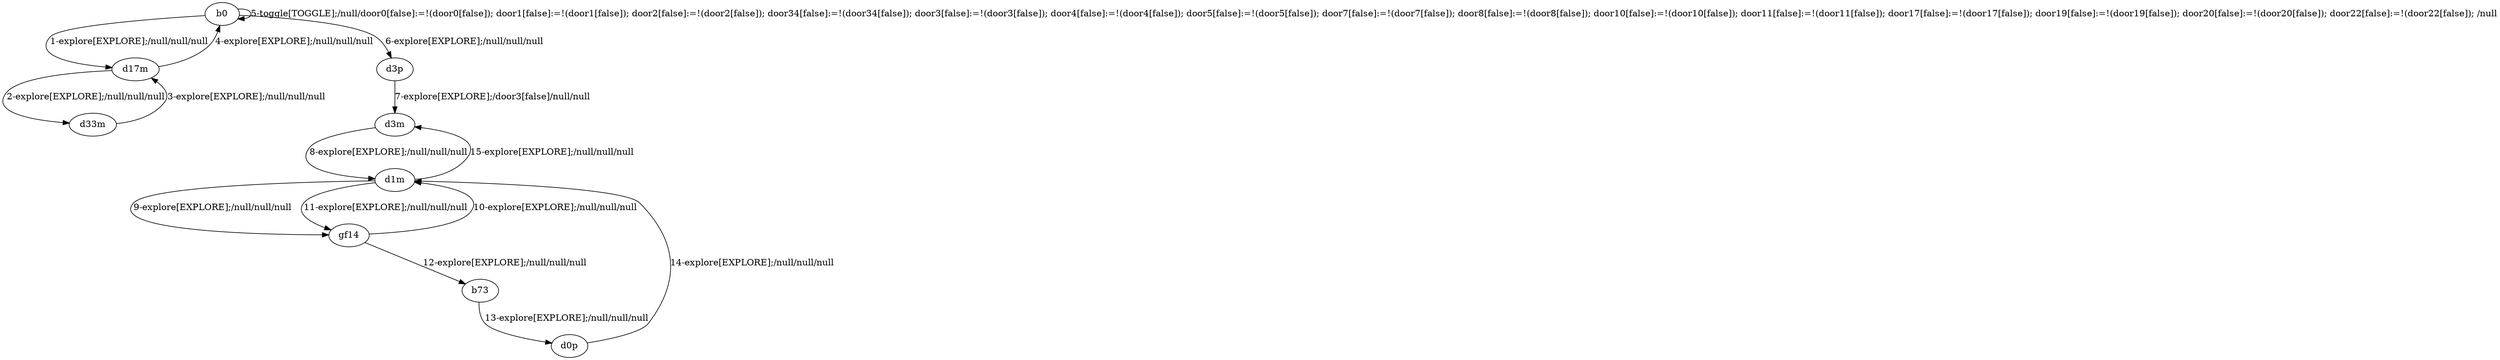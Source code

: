 # Total number of goals covered by this test: 4
# d0p --> d1m
# gf14 --> b73
# d1m --> gf14
# d1m --> d3m

digraph g {
"b0" -> "d17m" [label = "1-explore[EXPLORE];/null/null/null"];
"d17m" -> "d33m" [label = "2-explore[EXPLORE];/null/null/null"];
"d33m" -> "d17m" [label = "3-explore[EXPLORE];/null/null/null"];
"d17m" -> "b0" [label = "4-explore[EXPLORE];/null/null/null"];
"b0" -> "b0" [label = "5-toggle[TOGGLE];/null/door0[false]:=!(door0[false]); door1[false]:=!(door1[false]); door2[false]:=!(door2[false]); door34[false]:=!(door34[false]); door3[false]:=!(door3[false]); door4[false]:=!(door4[false]); door5[false]:=!(door5[false]); door7[false]:=!(door7[false]); door8[false]:=!(door8[false]); door10[false]:=!(door10[false]); door11[false]:=!(door11[false]); door17[false]:=!(door17[false]); door19[false]:=!(door19[false]); door20[false]:=!(door20[false]); door22[false]:=!(door22[false]); /null"];
"b0" -> "d3p" [label = "6-explore[EXPLORE];/null/null/null"];
"d3p" -> "d3m" [label = "7-explore[EXPLORE];/door3[false]/null/null"];
"d3m" -> "d1m" [label = "8-explore[EXPLORE];/null/null/null"];
"d1m" -> "gf14" [label = "9-explore[EXPLORE];/null/null/null"];
"gf14" -> "d1m" [label = "10-explore[EXPLORE];/null/null/null"];
"d1m" -> "gf14" [label = "11-explore[EXPLORE];/null/null/null"];
"gf14" -> "b73" [label = "12-explore[EXPLORE];/null/null/null"];
"b73" -> "d0p" [label = "13-explore[EXPLORE];/null/null/null"];
"d0p" -> "d1m" [label = "14-explore[EXPLORE];/null/null/null"];
"d1m" -> "d3m" [label = "15-explore[EXPLORE];/null/null/null"];
}